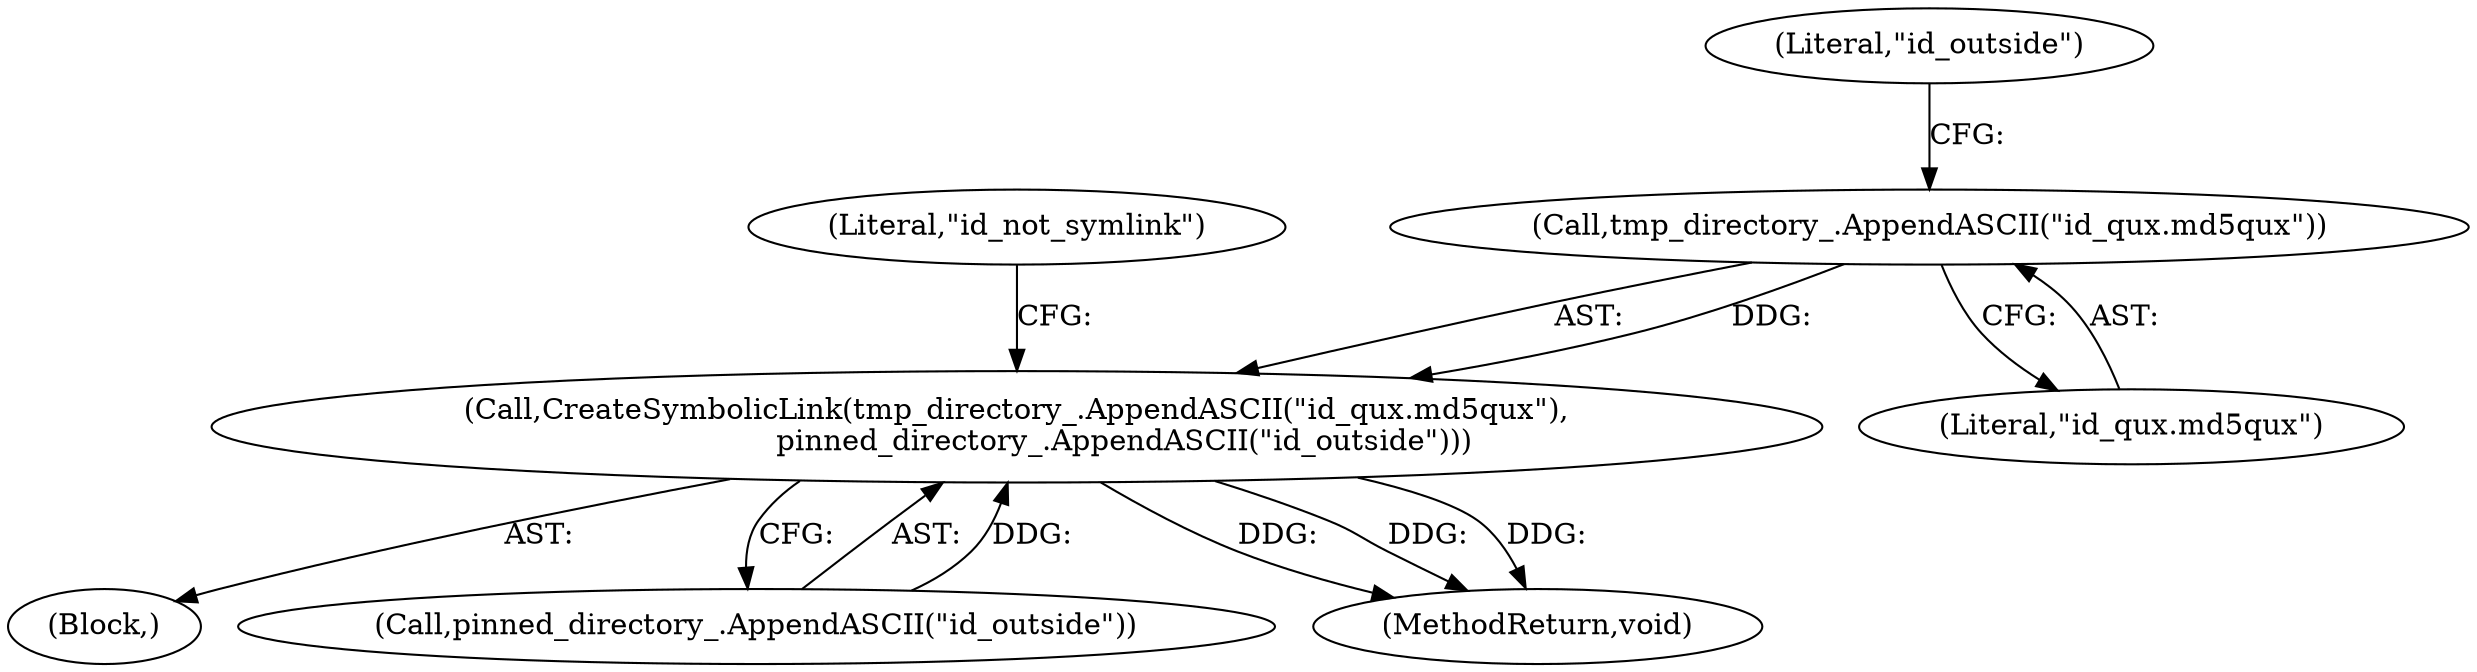digraph "1_Chrome_baef1ffd73db183ca50c854e1779ed7f6e5100a8_10@del" {
"1000146" [label="(Call,tmp_directory_.AppendASCII(\"id_qux.md5qux\"))"];
"1000145" [label="(Call,CreateSymbolicLink(tmp_directory_.AppendASCII(\"id_qux.md5qux\"),\n                       pinned_directory_.AppendASCII(\"id_outside\")))"];
"1000149" [label="(Literal,\"id_outside\")"];
"1000101" [label="(Block,)"];
"1000146" [label="(Call,tmp_directory_.AppendASCII(\"id_qux.md5qux\"))"];
"1000147" [label="(Literal,\"id_qux.md5qux\")"];
"1000145" [label="(Call,CreateSymbolicLink(tmp_directory_.AppendASCII(\"id_qux.md5qux\"),\n                       pinned_directory_.AppendASCII(\"id_outside\")))"];
"1000148" [label="(Call,pinned_directory_.AppendASCII(\"id_outside\"))"];
"1000152" [label="(Literal,\"id_not_symlink\")"];
"1000163" [label="(MethodReturn,void)"];
"1000146" -> "1000145"  [label="AST: "];
"1000146" -> "1000147"  [label="CFG: "];
"1000147" -> "1000146"  [label="AST: "];
"1000149" -> "1000146"  [label="CFG: "];
"1000146" -> "1000145"  [label="DDG: "];
"1000145" -> "1000101"  [label="AST: "];
"1000145" -> "1000148"  [label="CFG: "];
"1000148" -> "1000145"  [label="AST: "];
"1000152" -> "1000145"  [label="CFG: "];
"1000145" -> "1000163"  [label="DDG: "];
"1000145" -> "1000163"  [label="DDG: "];
"1000145" -> "1000163"  [label="DDG: "];
"1000148" -> "1000145"  [label="DDG: "];
}
